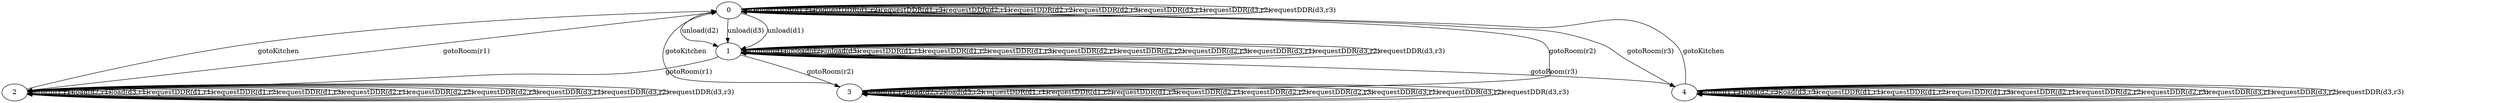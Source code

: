 digraph G {
	0;
	1;
	2;
	3;
	4;
	0 -> 1 [label="unload(d1)"];
	0 -> 1 [label="unload(d2)"];
	0 -> 1 [label="unload(d3)"];
	0 -> 2 [label="gotoRoom(r1)"];
	0 -> 3 [label="gotoRoom(r2)"];
	0 -> 4 [label="gotoRoom(r3)"];
	0 -> 0 [label="requestDDR(d1,r1)"];
	0 -> 0 [label="requestDDR(d1,r2)"];
	0 -> 0 [label="requestDDR(d1,r3)"];
	0 -> 0 [label="requestDDR(d2,r1)"];
	0 -> 0 [label="requestDDR(d2,r2)"];
	0 -> 0 [label="requestDDR(d2,r3)"];
	0 -> 0 [label="requestDDR(d3,r1)"];
	0 -> 0 [label="requestDDR(d3,r2)"];
	0 -> 0 [label="requestDDR(d3,r3)"];
	1 -> 1 [label="unload(d1)"];
	1 -> 1 [label="unload(d2)"];
	1 -> 1 [label="unload(d3)"];
	1 -> 2 [label="gotoRoom(r1)"];
	1 -> 3 [label="gotoRoom(r2)"];
	1 -> 4 [label="gotoRoom(r3)"];
	1 -> 1 [label="requestDDR(d1,r1)"];
	1 -> 1 [label="requestDDR(d1,r2)"];
	1 -> 1 [label="requestDDR(d1,r3)"];
	1 -> 1 [label="requestDDR(d2,r1)"];
	1 -> 1 [label="requestDDR(d2,r2)"];
	1 -> 1 [label="requestDDR(d2,r3)"];
	1 -> 1 [label="requestDDR(d3,r1)"];
	1 -> 1 [label="requestDDR(d3,r2)"];
	1 -> 1 [label="requestDDR(d3,r3)"];
	2 -> 2 [label="load(d1,r1)"];
	2 -> 2 [label="load(d2,r1)"];
	2 -> 2 [label="load(d3,r1)"];
	2 -> 0 [label="gotoKitchen"];
	2 -> 2 [label="requestDDR(d1,r1)"];
	2 -> 2 [label="requestDDR(d1,r2)"];
	2 -> 2 [label="requestDDR(d1,r3)"];
	2 -> 2 [label="requestDDR(d2,r1)"];
	2 -> 2 [label="requestDDR(d2,r2)"];
	2 -> 2 [label="requestDDR(d2,r3)"];
	2 -> 2 [label="requestDDR(d3,r1)"];
	2 -> 2 [label="requestDDR(d3,r2)"];
	2 -> 2 [label="requestDDR(d3,r3)"];
	3 -> 3 [label="load(d1,r2)"];
	3 -> 3 [label="load(d2,r2)"];
	3 -> 3 [label="load(d3,r2)"];
	3 -> 0 [label="gotoKitchen"];
	3 -> 3 [label="requestDDR(d1,r1)"];
	3 -> 3 [label="requestDDR(d1,r2)"];
	3 -> 3 [label="requestDDR(d1,r3)"];
	3 -> 3 [label="requestDDR(d2,r1)"];
	3 -> 3 [label="requestDDR(d2,r2)"];
	3 -> 3 [label="requestDDR(d2,r3)"];
	3 -> 3 [label="requestDDR(d3,r1)"];
	3 -> 3 [label="requestDDR(d3,r2)"];
	3 -> 3 [label="requestDDR(d3,r3)"];
	4 -> 4 [label="load(d1,r3)"];
	4 -> 4 [label="load(d2,r3)"];
	4 -> 4 [label="load(d3,r3)"];
	4 -> 0 [label="gotoKitchen"];
	4 -> 4 [label="requestDDR(d1,r1)"];
	4 -> 4 [label="requestDDR(d1,r2)"];
	4 -> 4 [label="requestDDR(d1,r3)"];
	4 -> 4 [label="requestDDR(d2,r1)"];
	4 -> 4 [label="requestDDR(d2,r2)"];
	4 -> 4 [label="requestDDR(d2,r3)"];
	4 -> 4 [label="requestDDR(d3,r1)"];
	4 -> 4 [label="requestDDR(d3,r2)"];
	4 -> 4 [label="requestDDR(d3,r3)"];
}
